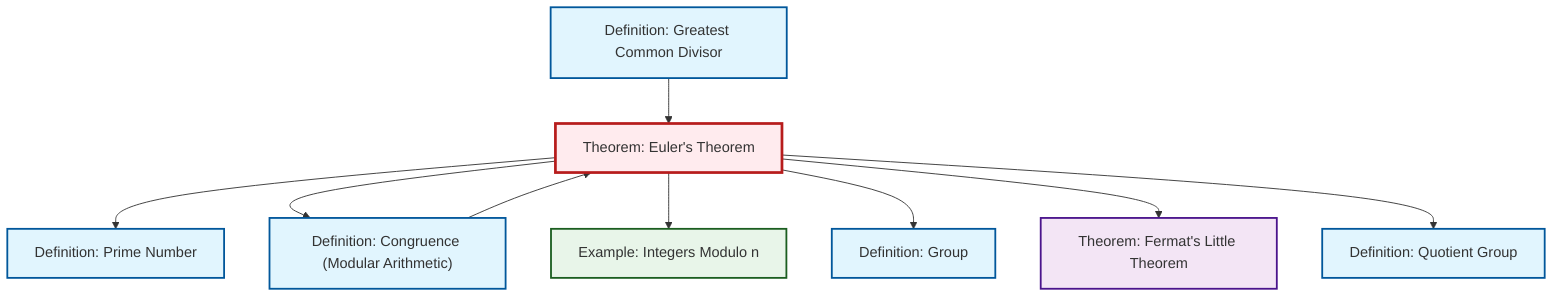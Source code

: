 graph TD
    classDef definition fill:#e1f5fe,stroke:#01579b,stroke-width:2px
    classDef theorem fill:#f3e5f5,stroke:#4a148c,stroke-width:2px
    classDef axiom fill:#fff3e0,stroke:#e65100,stroke-width:2px
    classDef example fill:#e8f5e9,stroke:#1b5e20,stroke-width:2px
    classDef current fill:#ffebee,stroke:#b71c1c,stroke-width:3px
    def-group["Definition: Group"]:::definition
    thm-euler["Theorem: Euler's Theorem"]:::theorem
    thm-fermat-little["Theorem: Fermat's Little Theorem"]:::theorem
    def-prime["Definition: Prime Number"]:::definition
    def-quotient-group["Definition: Quotient Group"]:::definition
    def-congruence["Definition: Congruence (Modular Arithmetic)"]:::definition
    ex-quotient-integers-mod-n["Example: Integers Modulo n"]:::example
    def-gcd["Definition: Greatest Common Divisor"]:::definition
    thm-euler --> def-prime
    thm-euler --> def-congruence
    thm-euler --> ex-quotient-integers-mod-n
    def-gcd --> thm-euler
    def-congruence --> thm-euler
    thm-euler --> def-group
    thm-euler --> thm-fermat-little
    thm-euler --> def-quotient-group
    class thm-euler current